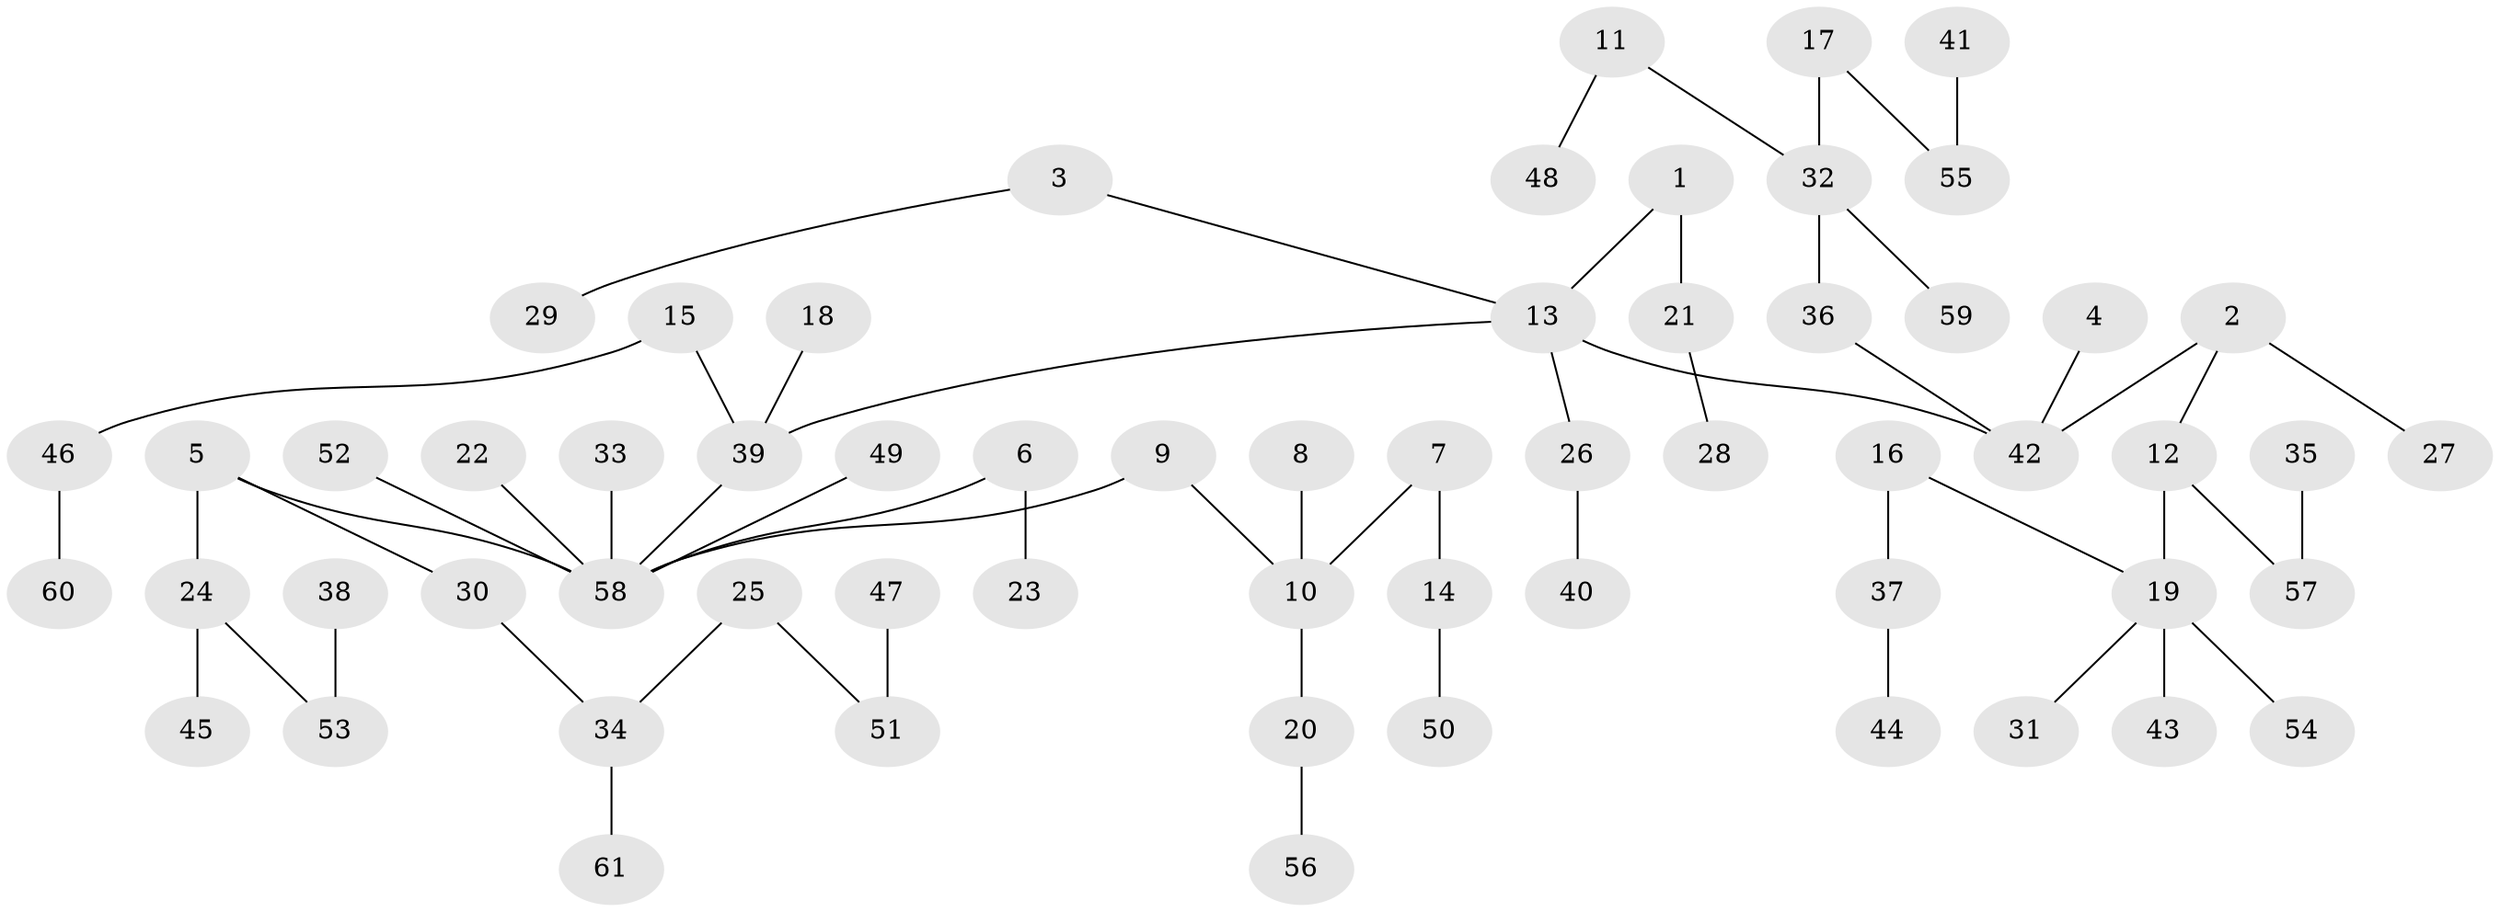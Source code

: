 // original degree distribution, {6: 0.03305785123966942, 5: 0.01652892561983471, 10: 0.008264462809917356, 2: 0.2809917355371901, 4: 0.01652892561983471, 3: 0.17355371900826447, 1: 0.47107438016528924}
// Generated by graph-tools (version 1.1) at 2025/02/03/09/25 03:02:16]
// undirected, 61 vertices, 60 edges
graph export_dot {
graph [start="1"]
  node [color=gray90,style=filled];
  1;
  2;
  3;
  4;
  5;
  6;
  7;
  8;
  9;
  10;
  11;
  12;
  13;
  14;
  15;
  16;
  17;
  18;
  19;
  20;
  21;
  22;
  23;
  24;
  25;
  26;
  27;
  28;
  29;
  30;
  31;
  32;
  33;
  34;
  35;
  36;
  37;
  38;
  39;
  40;
  41;
  42;
  43;
  44;
  45;
  46;
  47;
  48;
  49;
  50;
  51;
  52;
  53;
  54;
  55;
  56;
  57;
  58;
  59;
  60;
  61;
  1 -- 13 [weight=1.0];
  1 -- 21 [weight=1.0];
  2 -- 12 [weight=1.0];
  2 -- 27 [weight=1.0];
  2 -- 42 [weight=1.0];
  3 -- 13 [weight=1.0];
  3 -- 29 [weight=1.0];
  4 -- 42 [weight=1.0];
  5 -- 24 [weight=1.0];
  5 -- 30 [weight=1.0];
  5 -- 58 [weight=1.0];
  6 -- 23 [weight=1.0];
  6 -- 58 [weight=1.0];
  7 -- 10 [weight=1.0];
  7 -- 14 [weight=1.0];
  8 -- 10 [weight=1.0];
  9 -- 10 [weight=1.0];
  9 -- 58 [weight=1.0];
  10 -- 20 [weight=1.0];
  11 -- 32 [weight=1.0];
  11 -- 48 [weight=1.0];
  12 -- 19 [weight=1.0];
  12 -- 57 [weight=1.0];
  13 -- 26 [weight=1.0];
  13 -- 39 [weight=1.0];
  13 -- 42 [weight=1.0];
  14 -- 50 [weight=1.0];
  15 -- 39 [weight=1.0];
  15 -- 46 [weight=1.0];
  16 -- 19 [weight=1.0];
  16 -- 37 [weight=1.0];
  17 -- 32 [weight=1.0];
  17 -- 55 [weight=1.0];
  18 -- 39 [weight=1.0];
  19 -- 31 [weight=1.0];
  19 -- 43 [weight=1.0];
  19 -- 54 [weight=1.0];
  20 -- 56 [weight=1.0];
  21 -- 28 [weight=1.0];
  22 -- 58 [weight=1.0];
  24 -- 45 [weight=1.0];
  24 -- 53 [weight=1.0];
  25 -- 34 [weight=1.0];
  25 -- 51 [weight=1.0];
  26 -- 40 [weight=1.0];
  30 -- 34 [weight=1.0];
  32 -- 36 [weight=1.0];
  32 -- 59 [weight=1.0];
  33 -- 58 [weight=1.0];
  34 -- 61 [weight=1.0];
  35 -- 57 [weight=1.0];
  36 -- 42 [weight=1.0];
  37 -- 44 [weight=1.0];
  38 -- 53 [weight=1.0];
  39 -- 58 [weight=1.0];
  41 -- 55 [weight=1.0];
  46 -- 60 [weight=1.0];
  47 -- 51 [weight=1.0];
  49 -- 58 [weight=1.0];
  52 -- 58 [weight=1.0];
}
